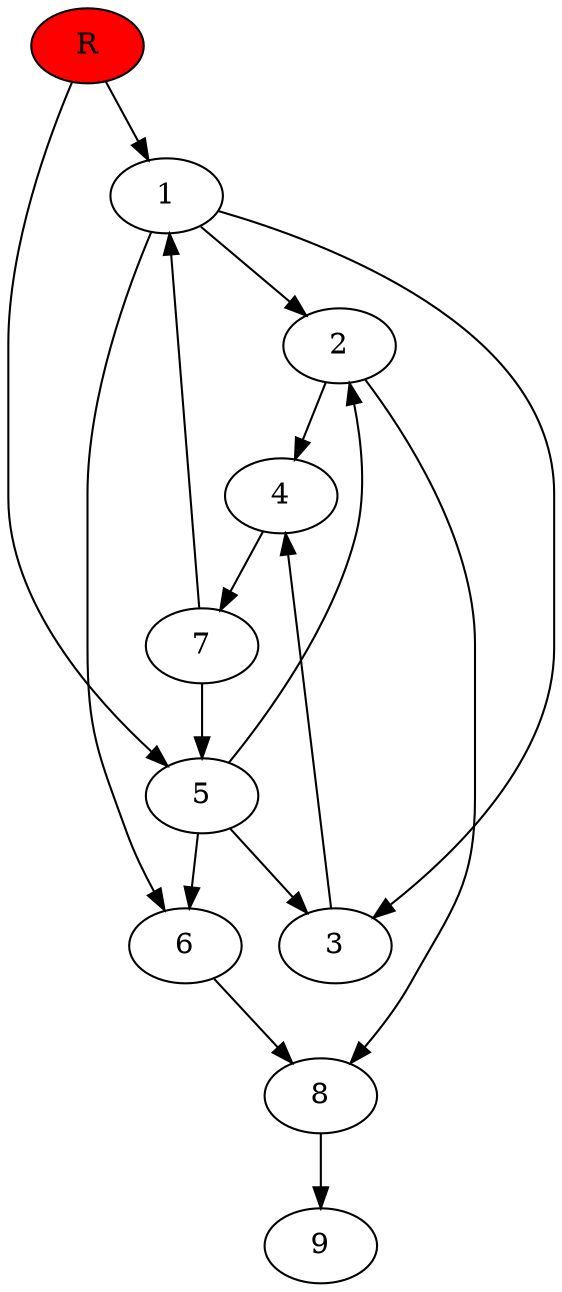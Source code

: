 digraph prb9620 {
	1
	2
	3
	4
	5
	6
	7
	8
	R [fillcolor="#ff0000" style=filled]
	1 -> 2
	1 -> 3
	1 -> 6
	2 -> 4
	2 -> 8
	3 -> 4
	4 -> 7
	5 -> 2
	5 -> 3
	5 -> 6
	6 -> 8
	7 -> 1
	7 -> 5
	8 -> 9
	R -> 1
	R -> 5
}
